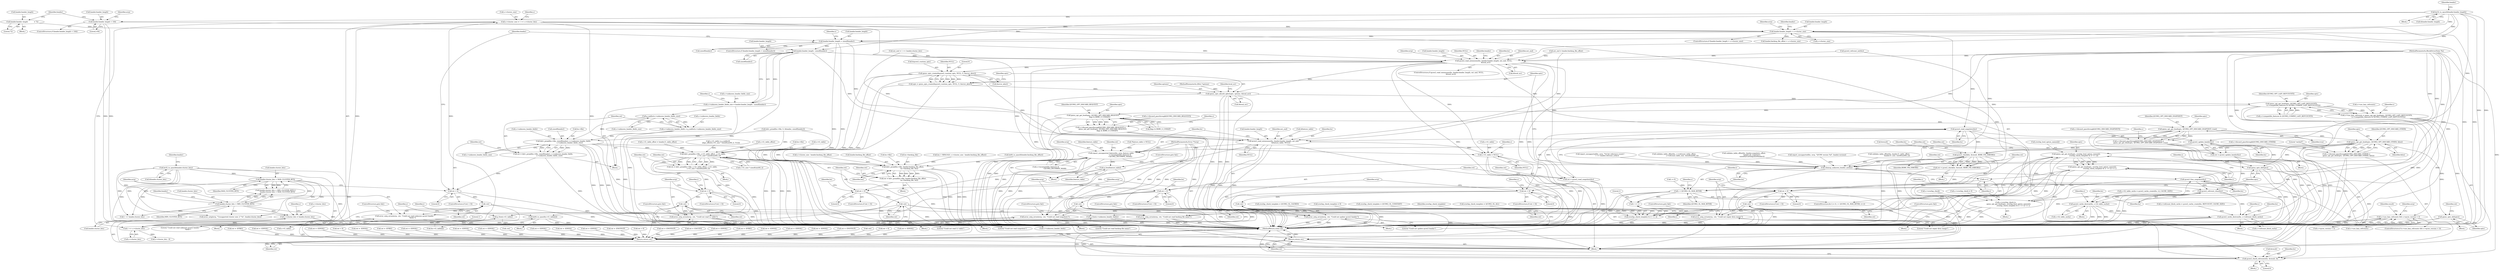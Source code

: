 digraph "0_qemu_6a83f8b5bec6f59e56cc49bd49e4c3f8f805d56f_0@API" {
"1000429" [label="(Call,header.header_length > sizeof(header))"];
"1000391" [label="(Call,be32_to_cpus(&header.header_length))"];
"1000412" [label="(Call,header.header_length > s->cluster_size)"];
"1000364" [label="(Call,header.header_length            = 72)"];
"1000397" [label="(Call,header.header_length < 104)"];
"1000317" [label="(Call,s->cluster_size = 1 << s->cluster_bits)"];
"1000321" [label="(Call,1 << s->cluster_bits)"];
"1000310" [label="(Call,s->cluster_bits = header.cluster_bits)"];
"1000293" [label="(Call,header.cluster_bits > MAX_CLUSTER_BITS)"];
"1000199" [label="(Call,be32_to_cpus(&header.cluster_bits))"];
"1000288" [label="(Call,header.cluster_bits < MIN_CLUSTER_BITS)"];
"1000440" [label="(Call,header.header_length - sizeof(header))"];
"1000436" [label="(Call,s->unknown_header_fields_size = header.header_length - sizeof(header))"];
"1000450" [label="(Call,g_malloc(s->unknown_header_fields_size))"];
"1000446" [label="(Call,s->unknown_header_fields = g_malloc(s->unknown_header_fields_size))"];
"1000456" [label="(Call,bdrv_pread(bs->file, sizeof(header), s->unknown_header_fields,\n                         s->unknown_header_fields_size))"];
"1000454" [label="(Call,ret = bdrv_pread(bs->file, sizeof(header), s->unknown_header_fields,\n                         s->unknown_header_fields_size))"];
"1000469" [label="(Call,ret < 0)"];
"1000475" [label="(Call,-ret)"];
"1000473" [label="(Call,error_setg_errno(errp, -ret, \"Could not read unknown qcow2 header \"\n                             \"fields\"))"];
"1001481" [label="(Return,return ret;)"];
"1000925" [label="(Call,bdrv_pread(bs->file, s->l1_table_offset, s->l1_table,\n                         s->l1_size * sizeof(uint64_t)))"];
"1000923" [label="(Call,ret = bdrv_pread(bs->file, s->l1_table_offset, s->l1_table,\n                         s->l1_size * sizeof(uint64_t)))"];
"1000942" [label="(Call,ret < 0)"];
"1000948" [label="(Call,-ret)"];
"1000946" [label="(Call,error_setg_errno(errp, -ret, \"Could not read L1 table\"))"];
"1000964" [label="(Call,be64_to_cpus(&s->l1_table[i]))"];
"1001096" [label="(Call,bdrv_pread(bs->file, header.backing_file_offset,\n                         bs->backing_file, len))"];
"1001094" [label="(Call,ret = bdrv_pread(bs->file, header.backing_file_offset,\n                         bs->backing_file, len))"];
"1001108" [label="(Call,ret < 0)"];
"1001114" [label="(Call,-ret)"];
"1001112" [label="(Call,error_setg_errno(errp, -ret, \"Could not read backing file name\"))"];
"1001444" [label="(Call,g_free(s->l1_table))"];
"1001434" [label="(Call,g_free(s->unknown_header_fields))"];
"1000547" [label="(Call,qcow2_read_extensions(bs, header.header_length, ext_end,\n                              &feature_table, NULL))"];
"1000556" [label="(Call,report_unsupported_feature(bs, errp, feature_table,\n                                   s->incompatible_features &\n                                   ~QCOW2_INCOMPAT_MASK))"];
"1000569" [label="(Call,g_free(feature_table))"];
"1001438" [label="(Call,cleanup_unknown_header_ext(bs))"];
"1001440" [label="(Call,qcow2_free_snapshots(bs))"];
"1001442" [label="(Call,qcow2_refcount_close(bs))"];
"1001458" [label="(Call,qcow2_cache_destroy(bs, s->l2_table_cache))"];
"1001468" [label="(Call,qcow2_cache_destroy(bs, s->refcount_block_cache))"];
"1001448" [label="(Call,s->l1_table = NULL)"];
"1001043" [label="(Call,qcow2_read_extensions(bs, header.header_length, ext_end, NULL,\n        &local_err))"];
"1001141" [label="(Call,qcow2_read_snapshots(bs))"];
"1001139" [label="(Call,ret = qcow2_read_snapshots(bs))"];
"1001144" [label="(Call,ret < 0)"];
"1001150" [label="(Call,-ret)"];
"1001148" [label="(Call,error_setg_errno(errp, -ret, \"Could not read snapshots\"))"];
"1001431" [label="(Return,return ret;)"];
"1001176" [label="(Call,qcow2_update_header(bs))"];
"1001174" [label="(Call,ret = qcow2_update_header(bs))"];
"1001179" [label="(Call,ret < 0)"];
"1001185" [label="(Call,-ret)"];
"1001183" [label="(Call,error_setg_errno(errp, -ret, \"Could not update qcow2 header\"))"];
"1001218" [label="(Call,qcow2_check(bs, &result, BDRV_FIX_ERRORS))"];
"1001216" [label="(Call,ret = qcow2_check(bs, &result, BDRV_FIX_ERRORS))"];
"1001224" [label="(Call,ret < 0)"];
"1001230" [label="(Call,-ret)"];
"1001228" [label="(Call,error_setg_errno(errp, -ret, \"Could not repair dirty image\"))"];
"1001426" [label="(Call,qcow2_check_refcounts(bs, &result, 0))"];
"1001236" [label="(Call,qemu_opts_create(&qcow2_runtime_opts, NULL, 0, &error_abort))"];
"1001234" [label="(Call,opts = qemu_opts_create(&qcow2_runtime_opts, NULL, 0, &error_abort))"];
"1001243" [label="(Call,qemu_opts_absorb_qdict(opts, options, &local_err))"];
"1001263" [label="(Call,qemu_opt_get_bool(opts, QCOW2_OPT_LAZY_REFCOUNTS,\n        (s->compatible_features & QCOW2_COMPAT_LAZY_REFCOUNTS)))"];
"1001259" [label="(Call,s->use_lazy_refcounts = qemu_opt_get_bool(opts, QCOW2_OPT_LAZY_REFCOUNTS,\n        (s->compatible_features & QCOW2_COMPAT_LAZY_REFCOUNTS)))"];
"1001404" [label="(Call,s->use_lazy_refcounts && s->qcow_version < 3)"];
"1001291" [label="(Call,qemu_opt_get_bool(opts, QCOW2_OPT_DISCARD_REQUEST,\n                          flags & BDRV_O_UNMAP))"];
"1001285" [label="(Call,s->discard_passthrough[QCOW2_DISCARD_REQUEST] =\n        qemu_opt_get_bool(opts, QCOW2_OPT_DISCARD_REQUEST,\n                          flags & BDRV_O_UNMAP))"];
"1001303" [label="(Call,qemu_opt_get_bool(opts, QCOW2_OPT_DISCARD_SNAPSHOT, true))"];
"1001297" [label="(Call,s->discard_passthrough[QCOW2_DISCARD_SNAPSHOT] =\n        qemu_opt_get_bool(opts, QCOW2_OPT_DISCARD_SNAPSHOT, true))"];
"1001313" [label="(Call,qemu_opt_get_bool(opts, QCOW2_OPT_DISCARD_OTHER, false))"];
"1001307" [label="(Call,s->discard_passthrough[QCOW2_DISCARD_OTHER] =\n        qemu_opt_get_bool(opts, QCOW2_OPT_DISCARD_OTHER, false))"];
"1001363" [label="(Call,qemu_opts_del(opts))"];
"1001390" [label="(Call,qemu_opt_get_bool(opts, overlap_bool_option_names[i],\n                              overlap_check_template & (1 << i)))"];
"1001389" [label="(Call,qemu_opt_get_bool(opts, overlap_bool_option_names[i],\n                              overlap_check_template & (1 << i)) << i)"];
"1001382" [label="(Call,i++)"];
"1001379" [label="(Call,i < QCOW2_OL_MAX_BITNR)"];
"1001397" [label="(Call,1 << i)"];
"1001395" [label="(Call,overlap_check_template & (1 << i))"];
"1001385" [label="(Call,s->overlap_check |=\n            qemu_opt_get_bool(opts, overlap_bool_option_names[i],\n                              overlap_check_template & (1 << i)) << i)"];
"1001401" [label="(Call,qemu_opts_del(opts))"];
"1001452" [label="(Identifier,NULL)"];
"1001112" [label="(Call,error_setg_errno(errp, -ret, \"Could not read backing file name\"))"];
"1000816" [label="(Call,ret = -EFBIG)"];
"1000946" [label="(Call,error_setg_errno(errp, -ret, \"Could not read L1 table\"))"];
"1001147" [label="(Block,)"];
"1000448" [label="(Identifier,s)"];
"1000406" [label="(Call,ret = -EINVAL)"];
"1001056" [label="(Call,ret = -EINVAL)"];
"1000542" [label="(Block,)"];
"1001140" [label="(Identifier,ret)"];
"1001358" [label="(Block,)"];
"1000473" [label="(Call,error_setg_errno(errp, -ret, \"Could not read unknown qcow2 header \"\n                             \"fields\"))"];
"1001217" [label="(Identifier,ret)"];
"1001381" [label="(Identifier,QCOW2_OL_MAX_BITNR)"];
"1001149" [label="(Identifier,errp)"];
"1001481" [label="(Return,return ret;)"];
"1001344" [label="(Call,overlap_check_template = QCOW2_OL_CACHED)"];
"1000963" [label="(Block,)"];
"1001459" [label="(Identifier,bs)"];
"1000391" [label="(Call,be32_to_cpus(&header.header_length))"];
"1001226" [label="(Literal,0)"];
"1001404" [label="(Call,s->use_lazy_refcounts && s->qcow_version < 3)"];
"1000469" [label="(Call,ret < 0)"];
"1001422" [label="(Block,)"];
"1001224" [label="(Call,ret < 0)"];
"1000508" [label="(Call,ext_end = 1 << header.cluster_bits)"];
"1000436" [label="(Call,s->unknown_header_fields_size = header.header_length - sizeof(header))"];
"1001405" [label="(Call,s->use_lazy_refcounts)"];
"1001415" [label="(Identifier,errp)"];
"1001180" [label="(Identifier,ret)"];
"1001308" [label="(Call,s->discard_passthrough[QCOW2_DISCARD_OTHER])"];
"1001389" [label="(Call,qemu_opt_get_bool(opts, overlap_bool_option_names[i],\n                              overlap_check_template & (1 << i)) << i)"];
"1001175" [label="(Identifier,ret)"];
"1001387" [label="(Identifier,s)"];
"1000456" [label="(Call,bdrv_pread(bs->file, sizeof(header), s->unknown_header_fields,\n                         s->unknown_header_fields_size))"];
"1001441" [label="(Identifier,bs)"];
"1001187" [label="(Literal,\"Could not update qcow2 header\")"];
"1000364" [label="(Call,header.header_length            = 72)"];
"1000318" [label="(Call,s->cluster_size)"];
"1000971" [label="(Call,s->l2_table_cache = qcow2_cache_create(bs, L2_CACHE_SIZE))"];
"1001243" [label="(Call,qemu_opts_absorb_qdict(opts, options, &local_err))"];
"1000411" [label="(ControlStructure,if (header.header_length > s->cluster_size))"];
"1001397" [label="(Call,1 << i)"];
"1001384" [label="(Block,)"];
"1000421" [label="(Identifier,errp)"];
"1001265" [label="(Identifier,QCOW2_OPT_LAZY_REFCOUNTS)"];
"1001442" [label="(Call,qcow2_refcount_close(bs))"];
"1001239" [label="(Identifier,NULL)"];
"1000762" [label="(Call,ret < 0)"];
"1001089" [label="(Call,ret = -EINVAL)"];
"1000370" [label="(Block,)"];
"1001379" [label="(Call,i < QCOW2_OL_MAX_BITNR)"];
"1000947" [label="(Identifier,errp)"];
"1001266" [label="(Call,s->compatible_features & QCOW2_COMPAT_LAZY_REFCOUNTS)"];
"1001230" [label="(Call,-ret)"];
"1001445" [label="(Call,s->l1_table)"];
"1000450" [label="(Call,g_malloc(s->unknown_header_fields_size))"];
"1000942" [label="(Call,ret < 0)"];
"1000926" [label="(Call,bs->file)"];
"1000472" [label="(Block,)"];
"1001259" [label="(Call,s->use_lazy_refcounts = qemu_opt_get_bool(opts, QCOW2_OPT_LAZY_REFCOUNTS,\n        (s->compatible_features & QCOW2_COMPAT_LAZY_REFCOUNTS)))"];
"1001383" [label="(Identifier,i)"];
"1000945" [label="(Block,)"];
"1001186" [label="(Identifier,ret)"];
"1000429" [label="(Call,header.header_length > sizeof(header))"];
"1001121" [label="(Identifier,bs)"];
"1001324" [label="(Call,overlap_check_template = 0)"];
"1001218" [label="(Call,qcow2_check(bs, &result, BDRV_FIX_ERRORS))"];
"1001390" [label="(Call,qemu_opt_get_bool(opts, overlap_bool_option_names[i],\n                              overlap_check_template & (1 << i)))"];
"1000431" [label="(Identifier,header)"];
"1001245" [label="(Identifier,options)"];
"1000446" [label="(Call,s->unknown_header_fields = g_malloc(s->unknown_header_fields_size))"];
"1001392" [label="(Call,overlap_bool_option_names[i])"];
"1000460" [label="(Call,sizeof(header))"];
"1001100" [label="(Call,header.backing_file_offset)"];
"1001139" [label="(Call,ret = qcow2_read_snapshots(bs))"];
"1001334" [label="(Call,overlap_check_template = QCOW2_OL_CONSTANT)"];
"1001109" [label="(Identifier,ret)"];
"1000433" [label="(Call,sizeof(header))"];
"1001304" [label="(Identifier,opts)"];
"1000848" [label="(Call,ret = -EFBIG)"];
"1001228" [label="(Call,error_setg_errno(errp, -ret, \"Could not repair dirty image\"))"];
"1001430" [label="(Literal,0)"];
"1000571" [label="(ControlStructure,goto fail;)"];
"1000943" [label="(Identifier,ret)"];
"1000305" [label="(Call,ret = -EINVAL)"];
"1000404" [label="(Identifier,errp)"];
"1001143" [label="(ControlStructure,if (ret < 0))"];
"1001285" [label="(Call,s->discard_passthrough[QCOW2_DISCARD_REQUEST] =\n        qemu_opt_get_bool(opts, QCOW2_OPT_DISCARD_REQUEST,\n                          flags & BDRV_O_UNMAP))"];
"1000321" [label="(Call,1 << s->cluster_bits)"];
"1000319" [label="(Identifier,s)"];
"1001292" [label="(Identifier,opts)"];
"1000923" [label="(Call,ret = bdrv_pread(bs->file, s->l1_table_offset, s->l1_table,\n                         s->l1_size * sizeof(uint64_t)))"];
"1001152" [label="(Literal,\"Could not read snapshots\")"];
"1001108" [label="(Call,ret < 0)"];
"1000125" [label="(MethodParameterIn,Error **errp)"];
"1001291" [label="(Call,qemu_opt_get_bool(opts, QCOW2_OPT_DISCARD_REQUEST,\n                          flags & BDRV_O_UNMAP))"];
"1001458" [label="(Call,qcow2_cache_destroy(bs, s->l2_table_cache))"];
"1001449" [label="(Call,s->l1_table)"];
"1000154" [label="(Call,bdrv_pread(bs->file, 0, &header, sizeof(header)))"];
"1001050" [label="(Call,&local_err)"];
"1001240" [label="(Literal,0)"];
"1000440" [label="(Call,header.header_length - sizeof(header))"];
"1001385" [label="(Call,s->overlap_check |=\n            qemu_opt_get_bool(opts, overlap_bool_option_names[i],\n                              overlap_check_template & (1 << i)) << i)"];
"1001440" [label="(Call,qcow2_free_snapshots(bs))"];
"1001049" [label="(Identifier,NULL)"];
"1001115" [label="(Identifier,ret)"];
"1001483" [label="(MethodReturn,static int)"];
"1000549" [label="(Call,header.header_length)"];
"1001398" [label="(Literal,1)"];
"1001095" [label="(Identifier,ret)"];
"1001116" [label="(Literal,\"Could not read backing file name\")"];
"1000293" [label="(Call,header.cluster_bits > MAX_CLUSTER_BITS)"];
"1000570" [label="(Identifier,feature_table)"];
"1001110" [label="(Literal,0)"];
"1001425" [label="(Identifier,result)"];
"1000430" [label="(Call,header.header_length)"];
"1001310" [label="(Identifier,s)"];
"1001220" [label="(Call,&result)"];
"1000288" [label="(Call,header.cluster_bits < MIN_CLUSTER_BITS)"];
"1000328" [label="(Identifier,s)"];
"1000925" [label="(Call,bdrv_pread(bs->file, s->l1_table_offset, s->l1_table,\n                         s->l1_size * sizeof(uint64_t)))"];
"1000555" [label="(Identifier,NULL)"];
"1001229" [label="(Identifier,errp)"];
"1001107" [label="(ControlStructure,if (ret < 0))"];
"1001097" [label="(Call,bs->file)"];
"1001019" [label="(Call,qcow2_refcount_init(bs))"];
"1001179" [label="(Call,ret < 0)"];
"1001475" [label="(Identifier,s)"];
"1000510" [label="(Call,1 << header.cluster_bits)"];
"1000323" [label="(Call,s->cluster_bits)"];
"1001064" [label="(Identifier,header)"];
"1000399" [label="(Identifier,header)"];
"1000126" [label="(Block,)"];
"1000332" [label="(Call,s->cluster_bits - 9)"];
"1001306" [label="(Identifier,true)"];
"1000451" [label="(Call,s->unknown_header_fields_size)"];
"1001117" [label="(ControlStructure,goto fail;)"];
"1001366" [label="(Identifier,ret)"];
"1001426" [label="(Call,qcow2_check_refcounts(bs, &result, 0))"];
"1001142" [label="(Identifier,bs)"];
"1000457" [label="(Call,bs->file)"];
"1001428" [label="(Call,&result)"];
"1000295" [label="(Identifier,header)"];
"1001364" [label="(Identifier,opts)"];
"1001044" [label="(Identifier,bs)"];
"1000558" [label="(Identifier,errp)"];
"1000480" [label="(Call,header.backing_file_offset > s->cluster_size)"];
"1001223" [label="(ControlStructure,if (ret < 0))"];
"1001042" [label="(ControlStructure,if (qcow2_read_extensions(bs, header.header_length, ext_end, NULL,\n        &local_err)))"];
"1001439" [label="(Identifier,bs)"];
"1001313" [label="(Call,qemu_opt_get_bool(opts, QCOW2_OPT_DISCARD_OTHER, false))"];
"1000310" [label="(Call,s->cluster_bits = header.cluster_bits)"];
"1001431" [label="(Return,return ret;)"];
"1001399" [label="(Identifier,i)"];
"1000932" [label="(Call,s->l1_table)"];
"1000896" [label="(Call,s->l1_table_offset = header.l1_table_offset)"];
"1001111" [label="(Block,)"];
"1000638" [label="(Call,ret = -EINVAL)"];
"1001403" [label="(ControlStructure,if (s->use_lazy_refcounts && s->qcow_version < 3))"];
"1001103" [label="(Call,bs->backing_file)"];
"1000552" [label="(Identifier,ext_end)"];
"1000465" [label="(Call,s->unknown_header_fields_size)"];
"1000447" [label="(Call,s->unknown_header_fields)"];
"1001448" [label="(Call,s->l1_table = NULL)"];
"1000751" [label="(Call,validate_table_offset(bs, s->refcount_table_offset,\n                                s->refcount_table_size, sizeof(uint64_t)))"];
"1001254" [label="(Call,ret = -EINVAL)"];
"1001391" [label="(Identifier,opts)"];
"1000910" [label="(Call,s->l1_table = g_malloc0(\n            align_offset(s->l1_size * sizeof(uint64_t), 512)))"];
"1000962" [label="(Identifier,i)"];
"1001446" [label="(Identifier,s)"];
"1000787" [label="(Call,validate_table_offset(bs, header.snapshots_offset,\n                                header.nb_snapshots,\n                                sizeof(QCowSnapshotHeader)))"];
"1001465" [label="(Identifier,s)"];
"1000951" [label="(ControlStructure,goto fail;)"];
"1000289" [label="(Call,header.cluster_bits)"];
"1001028" [label="(Call,-ret)"];
"1001469" [label="(Identifier,bs)"];
"1000462" [label="(Call,s->unknown_header_fields)"];
"1000428" [label="(ControlStructure,if (header.header_length > sizeof(header)))"];
"1001113" [label="(Identifier,errp)"];
"1001305" [label="(Identifier,QCOW2_OPT_DISCARD_SNAPSHOT)"];
"1001212" [label="(Block,)"];
"1001048" [label="(Identifier,ext_end)"];
"1001074" [label="(Call,len > MIN(1023, s->cluster_size - header.backing_file_offset))"];
"1000744" [label="(Call,ret = -EINVAL)"];
"1000441" [label="(Call,header.header_length)"];
"1000368" [label="(Literal,72)"];
"1001427" [label="(Identifier,bs)"];
"1001237" [label="(Call,&qcow2_runtime_opts)"];
"1000780" [label="(Call,ret = -EINVAL)"];
"1000249" [label="(Call,ret = -EINVAL)"];
"1000478" [label="(ControlStructure,goto fail;)"];
"1001263" [label="(Call,qemu_opt_get_bool(opts, QCOW2_OPT_LAZY_REFCOUNTS,\n        (s->compatible_features & QCOW2_COMPAT_LAZY_REFCOUNTS)))"];
"1000392" [label="(Call,&header.header_length)"];
"1000954" [label="(Identifier,i)"];
"1001148" [label="(Call,error_setg_errno(errp, -ret, \"Could not read snapshots\"))"];
"1001286" [label="(Call,s->discard_passthrough[QCOW2_DISCARD_REQUEST])"];
"1000297" [label="(Identifier,MAX_CLUSTER_BITS)"];
"1001438" [label="(Call,cleanup_unknown_header_ext(bs))"];
"1001298" [label="(Call,s->discard_passthrough[QCOW2_DISCARD_SNAPSHOT])"];
"1001185" [label="(Call,-ret)"];
"1000941" [label="(ControlStructure,if (ret < 0))"];
"1001443" [label="(Identifier,bs)"];
"1000471" [label="(Literal,0)"];
"1000398" [label="(Call,header.header_length)"];
"1001106" [label="(Identifier,len)"];
"1001235" [label="(Identifier,opts)"];
"1000964" [label="(Call,be64_to_cpus(&s->l1_table[i]))"];
"1001395" [label="(Call,overlap_check_template & (1 << i))"];
"1000909" [label="(Block,)"];
"1000438" [label="(Identifier,s)"];
"1001400" [label="(Identifier,i)"];
"1000123" [label="(MethodParameterIn,QDict *options)"];
"1000613" [label="(Call,ret = -ENOTSUP)"];
"1000559" [label="(Identifier,feature_table)"];
"1001219" [label="(Identifier,bs)"];
"1001264" [label="(Identifier,opts)"];
"1000978" [label="(Call,s->refcount_block_cache = qcow2_cache_create(bs, REFCOUNT_CACHE_SIZE))"];
"1001376" [label="(Call,i = 0)"];
"1001184" [label="(Identifier,errp)"];
"1000468" [label="(ControlStructure,if (ret < 0))"];
"1000412" [label="(Call,header.header_length > s->cluster_size)"];
"1000184" [label="(Call,be64_to_cpus(&header.backing_file_offset))"];
"1001435" [label="(Call,s->unknown_header_fields)"];
"1001307" [label="(Call,s->discard_passthrough[QCOW2_DISCARD_OTHER] =\n        qemu_opt_get_bool(opts, QCOW2_OPT_DISCARD_OTHER, false))"];
"1001450" [label="(Identifier,s)"];
"1000287" [label="(Call,header.cluster_bits < MIN_CLUSTER_BITS ||\n        header.cluster_bits > MAX_CLUSTER_BITS)"];
"1000965" [label="(Call,&s->l1_table[i])"];
"1001401" [label="(Call,qemu_opts_del(opts))"];
"1001174" [label="(Call,ret = qcow2_update_header(bs))"];
"1001231" [label="(Identifier,ret)"];
"1001460" [label="(Call,s->l2_table_cache)"];
"1001300" [label="(Identifier,s)"];
"1000267" [label="(Call,report_unsupported(bs, errp, \"QCOW version %d\", header.version))"];
"1001153" [label="(ControlStructure,goto fail;)"];
"1000474" [label="(Identifier,errp)"];
"1000948" [label="(Call,-ret)"];
"1001380" [label="(Identifier,i)"];
"1000470" [label="(Identifier,ret)"];
"1000311" [label="(Call,s->cluster_bits)"];
"1001043" [label="(Call,qcow2_read_extensions(bs, header.header_length, ext_end, NULL,\n        &local_err))"];
"1000798" [label="(Call,ret < 0)"];
"1000565" [label="(Call,ret = -ENOTSUP)"];
"1000553" [label="(Call,&feature_table)"];
"1000314" [label="(Call,header.cluster_bits)"];
"1000322" [label="(Literal,1)"];
"1001141" [label="(Call,qcow2_read_snapshots(bs))"];
"1000477" [label="(Literal,\"Could not read unknown qcow2 header \"\n                             \"fields\")"];
"1001402" [label="(Identifier,opts)"];
"1001444" [label="(Call,g_free(s->l1_table))"];
"1000560" [label="(Call,s->incompatible_features &\n                                   ~QCOW2_INCOMPAT_MASK)"];
"1001225" [label="(Identifier,ret)"];
"1001293" [label="(Identifier,QCOW2_OPT_DISCARD_REQUEST)"];
"1001294" [label="(Call,flags & BDRV_O_UNMAP)"];
"1001236" [label="(Call,qemu_opts_create(&qcow2_runtime_opts, NULL, 0, &error_abort))"];
"1000476" [label="(Identifier,ret)"];
"1000592" [label="(Call,ret = -EACCES)"];
"1000877" [label="(Call,validate_table_offset(bs, header.l1_table_offset,\n                                header.l1_size, sizeof(uint64_t)))"];
"1001183" [label="(Call,error_setg_errno(errp, -ret, \"Could not update qcow2 header\"))"];
"1001096" [label="(Call,bdrv_pread(bs->file, header.backing_file_offset,\n                         bs->backing_file, len))"];
"1000491" [label="(Call,ret = -EINVAL)"];
"1000397" [label="(Call,header.header_length < 104)"];
"1000821" [label="(Call,ret = -EFBIG)"];
"1001417" [label="(Call,ret = -EINVAL)"];
"1000870" [label="(Call,ret = -EINVAL)"];
"1000924" [label="(Identifier,ret)"];
"1001114" [label="(Call,-ret)"];
"1001432" [label="(Identifier,ret)"];
"1000935" [label="(Call,s->l1_size * sizeof(uint64_t))"];
"1001067" [label="(Block,)"];
"1001150" [label="(Call,-ret)"];
"1001178" [label="(ControlStructure,if (ret < 0))"];
"1000929" [label="(Call,s->l1_table_offset)"];
"1000548" [label="(Identifier,bs)"];
"1001316" [label="(Identifier,false)"];
"1000414" [label="(Identifier,header)"];
"1001455" [label="(Identifier,s)"];
"1001181" [label="(Literal,0)"];
"1001386" [label="(Call,s->overlap_check)"];
"1001241" [label="(Call,&error_abort)"];
"1000455" [label="(Identifier,ret)"];
"1000423" [label="(Call,ret = -EINVAL)"];
"1000274" [label="(Call,ret = -ENOTSUP)"];
"1000501" [label="(Call,ext_end = header.backing_file_offset)"];
"1001054" [label="(Identifier,errp)"];
"1001363" [label="(Call,qemu_opts_del(opts))"];
"1000604" [label="(Call,report_unsupported(bs, errp, \"%d bit reference counts\",\n                           1 << header.refcount_order))"];
"1000482" [label="(Identifier,header)"];
"1000950" [label="(Literal,\"Could not read L1 table\")"];
"1000199" [label="(Call,be32_to_cpus(&header.cluster_bits))"];
"1001151" [label="(Identifier,ret)"];
"1000435" [label="(Block,)"];
"1000437" [label="(Call,s->unknown_header_fields_size)"];
"1000292" [label="(Identifier,MIN_CLUSTER_BITS)"];
"1000396" [label="(ControlStructure,if (header.header_length < 104))"];
"1001274" [label="(Identifier,s)"];
"1001188" [label="(ControlStructure,goto fail;)"];
"1001467" [label="(Block,)"];
"1001370" [label="(Call,s->overlap_check = 0)"];
"1001144" [label="(Call,ret < 0)"];
"1000454" [label="(Call,ret = bdrv_pread(bs->file, sizeof(header), s->unknown_header_fields,\n                         s->unknown_header_fields_size))"];
"1000475" [label="(Call,-ret)"];
"1001396" [label="(Identifier,overlap_check_template)"];
"1000294" [label="(Call,header.cluster_bits)"];
"1001354" [label="(Call,overlap_check_template = QCOW2_OL_ALL)"];
"1001457" [label="(Block,)"];
"1000170" [label="(Call,-ret)"];
"1000944" [label="(Literal,0)"];
"1000299" [label="(Call,error_setg(errp, \"Unsupported cluster size: 2^%i\", header.cluster_bits))"];
"1001408" [label="(Call,s->qcow_version < 3)"];
"1000569" [label="(Call,g_free(feature_table))"];
"1001482" [label="(Identifier,ret)"];
"1001434" [label="(Call,g_free(s->unknown_header_fields))"];
"1000343" [label="(Block,)"];
"1000557" [label="(Identifier,bs)"];
"1001216" [label="(Call,ret = qcow2_check(bs, &result, BDRV_FIX_ERRORS))"];
"1000566" [label="(Identifier,ret)"];
"1000207" [label="(Identifier,header)"];
"1001078" [label="(Call,s->cluster_size - header.backing_file_offset)"];
"1001246" [label="(Call,&local_err)"];
"1001468" [label="(Call,qcow2_cache_destroy(bs, s->refcount_block_cache))"];
"1001045" [label="(Call,header.header_length)"];
"1001303" [label="(Call,qemu_opt_get_bool(opts, QCOW2_OPT_DISCARD_SNAPSHOT, true))"];
"1001249" [label="(Identifier,local_err)"];
"1000949" [label="(Identifier,ret)"];
"1001177" [label="(Identifier,bs)"];
"1001317" [label="(Literal,\"cached\")"];
"1000401" [label="(Literal,104)"];
"1001192" [label="(Identifier,s)"];
"1001297" [label="(Call,s->discard_passthrough[QCOW2_DISCARD_SNAPSHOT] =\n        qemu_opt_get_bool(opts, QCOW2_OPT_DISCARD_SNAPSHOT, true))"];
"1000413" [label="(Call,header.header_length)"];
"1000317" [label="(Call,s->cluster_size = 1 << s->cluster_bits)"];
"1000122" [label="(MethodParameterIn,BlockDriverState *bs)"];
"1000200" [label="(Call,&header.cluster_bits)"];
"1000888" [label="(Call,ret < 0)"];
"1000547" [label="(Call,qcow2_read_extensions(bs, header.header_length, ext_end,\n                              &feature_table, NULL))"];
"1001382" [label="(Call,i++)"];
"1001233" [label="(ControlStructure,goto fail;)"];
"1001146" [label="(Literal,0)"];
"1001314" [label="(Identifier,opts)"];
"1001470" [label="(Call,s->refcount_block_cache)"];
"1001315" [label="(Identifier,QCOW2_OPT_DISCARD_OTHER)"];
"1001227" [label="(Block,)"];
"1001234" [label="(Call,opts = qemu_opts_create(&qcow2_runtime_opts, NULL, 0, &error_abort))"];
"1001375" [label="(ControlStructure,for (i = 0; i < QCOW2_OL_MAX_BITNR; i++))"];
"1001168" [label="(Block,)"];
"1001222" [label="(Identifier,BDRV_FIX_ERRORS)"];
"1001232" [label="(Literal,\"Could not repair dirty image\")"];
"1000365" [label="(Call,header.header_length)"];
"1001158" [label="(Identifier,bs)"];
"1000416" [label="(Call,s->cluster_size)"];
"1001260" [label="(Call,s->use_lazy_refcounts)"];
"1001406" [label="(Identifier,s)"];
"1000444" [label="(Call,sizeof(header))"];
"1001365" [label="(Call,ret = -EINVAL)"];
"1000556" [label="(Call,report_unsupported_feature(bs, errp, feature_table,\n                                   s->incompatible_features &\n                                   ~QCOW2_INCOMPAT_MASK))"];
"1001094" [label="(Call,ret = bdrv_pread(bs->file, header.backing_file_offset,\n                         bs->backing_file, len))"];
"1001176" [label="(Call,qcow2_update_header(bs))"];
"1001182" [label="(Block,)"];
"1000544" [label="(Call,*feature_table = NULL)"];
"1001145" [label="(Identifier,ret)"];
"1001244" [label="(Identifier,opts)"];
"1000429" -> "1000428"  [label="AST: "];
"1000429" -> "1000433"  [label="CFG: "];
"1000430" -> "1000429"  [label="AST: "];
"1000433" -> "1000429"  [label="AST: "];
"1000438" -> "1000429"  [label="CFG: "];
"1000482" -> "1000429"  [label="CFG: "];
"1000429" -> "1001483"  [label="DDG: "];
"1000429" -> "1001483"  [label="DDG: "];
"1000391" -> "1000429"  [label="DDG: "];
"1000412" -> "1000429"  [label="DDG: "];
"1000429" -> "1000440"  [label="DDG: "];
"1000429" -> "1000547"  [label="DDG: "];
"1000429" -> "1001043"  [label="DDG: "];
"1000391" -> "1000370"  [label="AST: "];
"1000391" -> "1000392"  [label="CFG: "];
"1000392" -> "1000391"  [label="AST: "];
"1000399" -> "1000391"  [label="CFG: "];
"1000391" -> "1001483"  [label="DDG: "];
"1000391" -> "1001483"  [label="DDG: "];
"1000391" -> "1000397"  [label="DDG: "];
"1000391" -> "1000412"  [label="DDG: "];
"1000391" -> "1000440"  [label="DDG: "];
"1000391" -> "1000547"  [label="DDG: "];
"1000391" -> "1001043"  [label="DDG: "];
"1000412" -> "1000411"  [label="AST: "];
"1000412" -> "1000416"  [label="CFG: "];
"1000413" -> "1000412"  [label="AST: "];
"1000416" -> "1000412"  [label="AST: "];
"1000421" -> "1000412"  [label="CFG: "];
"1000431" -> "1000412"  [label="CFG: "];
"1000412" -> "1001483"  [label="DDG: "];
"1000412" -> "1001483"  [label="DDG: "];
"1000412" -> "1001483"  [label="DDG: "];
"1000364" -> "1000412"  [label="DDG: "];
"1000397" -> "1000412"  [label="DDG: "];
"1000317" -> "1000412"  [label="DDG: "];
"1000412" -> "1000480"  [label="DDG: "];
"1000364" -> "1000343"  [label="AST: "];
"1000364" -> "1000368"  [label="CFG: "];
"1000365" -> "1000364"  [label="AST: "];
"1000368" -> "1000364"  [label="AST: "];
"1000414" -> "1000364"  [label="CFG: "];
"1000397" -> "1000396"  [label="AST: "];
"1000397" -> "1000401"  [label="CFG: "];
"1000398" -> "1000397"  [label="AST: "];
"1000401" -> "1000397"  [label="AST: "];
"1000404" -> "1000397"  [label="CFG: "];
"1000414" -> "1000397"  [label="CFG: "];
"1000397" -> "1001483"  [label="DDG: "];
"1000397" -> "1001483"  [label="DDG: "];
"1000317" -> "1000126"  [label="AST: "];
"1000317" -> "1000321"  [label="CFG: "];
"1000318" -> "1000317"  [label="AST: "];
"1000321" -> "1000317"  [label="AST: "];
"1000328" -> "1000317"  [label="CFG: "];
"1000317" -> "1001483"  [label="DDG: "];
"1000317" -> "1001483"  [label="DDG: "];
"1000321" -> "1000317"  [label="DDG: "];
"1000321" -> "1000317"  [label="DDG: "];
"1000321" -> "1000323"  [label="CFG: "];
"1000322" -> "1000321"  [label="AST: "];
"1000323" -> "1000321"  [label="AST: "];
"1000310" -> "1000321"  [label="DDG: "];
"1000321" -> "1000332"  [label="DDG: "];
"1000310" -> "1000126"  [label="AST: "];
"1000310" -> "1000314"  [label="CFG: "];
"1000311" -> "1000310"  [label="AST: "];
"1000314" -> "1000310"  [label="AST: "];
"1000319" -> "1000310"  [label="CFG: "];
"1000310" -> "1001483"  [label="DDG: "];
"1000293" -> "1000310"  [label="DDG: "];
"1000199" -> "1000310"  [label="DDG: "];
"1000288" -> "1000310"  [label="DDG: "];
"1000293" -> "1000287"  [label="AST: "];
"1000293" -> "1000297"  [label="CFG: "];
"1000294" -> "1000293"  [label="AST: "];
"1000297" -> "1000293"  [label="AST: "];
"1000287" -> "1000293"  [label="CFG: "];
"1000293" -> "1001483"  [label="DDG: "];
"1000293" -> "1000287"  [label="DDG: "];
"1000293" -> "1000287"  [label="DDG: "];
"1000199" -> "1000293"  [label="DDG: "];
"1000288" -> "1000293"  [label="DDG: "];
"1000293" -> "1000299"  [label="DDG: "];
"1000293" -> "1000510"  [label="DDG: "];
"1000199" -> "1000126"  [label="AST: "];
"1000199" -> "1000200"  [label="CFG: "];
"1000200" -> "1000199"  [label="AST: "];
"1000207" -> "1000199"  [label="CFG: "];
"1000199" -> "1001483"  [label="DDG: "];
"1000199" -> "1001483"  [label="DDG: "];
"1000199" -> "1000288"  [label="DDG: "];
"1000199" -> "1000299"  [label="DDG: "];
"1000199" -> "1000510"  [label="DDG: "];
"1000288" -> "1000287"  [label="AST: "];
"1000288" -> "1000292"  [label="CFG: "];
"1000289" -> "1000288"  [label="AST: "];
"1000292" -> "1000288"  [label="AST: "];
"1000295" -> "1000288"  [label="CFG: "];
"1000287" -> "1000288"  [label="CFG: "];
"1000288" -> "1001483"  [label="DDG: "];
"1000288" -> "1000287"  [label="DDG: "];
"1000288" -> "1000287"  [label="DDG: "];
"1000288" -> "1000299"  [label="DDG: "];
"1000288" -> "1000510"  [label="DDG: "];
"1000440" -> "1000436"  [label="AST: "];
"1000440" -> "1000444"  [label="CFG: "];
"1000441" -> "1000440"  [label="AST: "];
"1000444" -> "1000440"  [label="AST: "];
"1000436" -> "1000440"  [label="CFG: "];
"1000440" -> "1001483"  [label="DDG: "];
"1000440" -> "1000436"  [label="DDG: "];
"1000440" -> "1000547"  [label="DDG: "];
"1000440" -> "1001043"  [label="DDG: "];
"1000436" -> "1000435"  [label="AST: "];
"1000437" -> "1000436"  [label="AST: "];
"1000448" -> "1000436"  [label="CFG: "];
"1000436" -> "1001483"  [label="DDG: "];
"1000436" -> "1000450"  [label="DDG: "];
"1000450" -> "1000446"  [label="AST: "];
"1000450" -> "1000451"  [label="CFG: "];
"1000451" -> "1000450"  [label="AST: "];
"1000446" -> "1000450"  [label="CFG: "];
"1000450" -> "1000446"  [label="DDG: "];
"1000450" -> "1000456"  [label="DDG: "];
"1000446" -> "1000435"  [label="AST: "];
"1000447" -> "1000446"  [label="AST: "];
"1000455" -> "1000446"  [label="CFG: "];
"1000446" -> "1001483"  [label="DDG: "];
"1000446" -> "1000456"  [label="DDG: "];
"1000456" -> "1000454"  [label="AST: "];
"1000456" -> "1000465"  [label="CFG: "];
"1000457" -> "1000456"  [label="AST: "];
"1000460" -> "1000456"  [label="AST: "];
"1000462" -> "1000456"  [label="AST: "];
"1000465" -> "1000456"  [label="AST: "];
"1000454" -> "1000456"  [label="CFG: "];
"1000456" -> "1001483"  [label="DDG: "];
"1000456" -> "1001483"  [label="DDG: "];
"1000456" -> "1001483"  [label="DDG: "];
"1000456" -> "1000454"  [label="DDG: "];
"1000456" -> "1000454"  [label="DDG: "];
"1000456" -> "1000454"  [label="DDG: "];
"1000154" -> "1000456"  [label="DDG: "];
"1000456" -> "1000925"  [label="DDG: "];
"1000456" -> "1001096"  [label="DDG: "];
"1000456" -> "1001434"  [label="DDG: "];
"1000454" -> "1000435"  [label="AST: "];
"1000455" -> "1000454"  [label="AST: "];
"1000470" -> "1000454"  [label="CFG: "];
"1000454" -> "1001483"  [label="DDG: "];
"1000454" -> "1000469"  [label="DDG: "];
"1000469" -> "1000468"  [label="AST: "];
"1000469" -> "1000471"  [label="CFG: "];
"1000470" -> "1000469"  [label="AST: "];
"1000471" -> "1000469"  [label="AST: "];
"1000474" -> "1000469"  [label="CFG: "];
"1000482" -> "1000469"  [label="CFG: "];
"1000469" -> "1001483"  [label="DDG: "];
"1000469" -> "1000475"  [label="DDG: "];
"1000475" -> "1000473"  [label="AST: "];
"1000475" -> "1000476"  [label="CFG: "];
"1000476" -> "1000475"  [label="AST: "];
"1000477" -> "1000475"  [label="CFG: "];
"1000475" -> "1001483"  [label="DDG: "];
"1000475" -> "1000473"  [label="DDG: "];
"1000475" -> "1001481"  [label="DDG: "];
"1000473" -> "1000472"  [label="AST: "];
"1000473" -> "1000477"  [label="CFG: "];
"1000474" -> "1000473"  [label="AST: "];
"1000477" -> "1000473"  [label="AST: "];
"1000478" -> "1000473"  [label="CFG: "];
"1000473" -> "1001483"  [label="DDG: "];
"1000473" -> "1001483"  [label="DDG: "];
"1000473" -> "1001483"  [label="DDG: "];
"1000125" -> "1000473"  [label="DDG: "];
"1001481" -> "1000126"  [label="AST: "];
"1001481" -> "1001482"  [label="CFG: "];
"1001482" -> "1001481"  [label="AST: "];
"1001483" -> "1001481"  [label="CFG: "];
"1001481" -> "1001483"  [label="DDG: "];
"1001482" -> "1001481"  [label="DDG: "];
"1000613" -> "1001481"  [label="DDG: "];
"1001185" -> "1001481"  [label="DDG: "];
"1000638" -> "1001481"  [label="DDG: "];
"1001056" -> "1001481"  [label="DDG: "];
"1001150" -> "1001481"  [label="DDG: "];
"1000565" -> "1001481"  [label="DDG: "];
"1000406" -> "1001481"  [label="DDG: "];
"1000744" -> "1001481"  [label="DDG: "];
"1000423" -> "1001481"  [label="DDG: "];
"1000762" -> "1001481"  [label="DDG: "];
"1000948" -> "1001481"  [label="DDG: "];
"1001230" -> "1001481"  [label="DDG: "];
"1001365" -> "1001481"  [label="DDG: "];
"1000848" -> "1001481"  [label="DDG: "];
"1000780" -> "1001481"  [label="DDG: "];
"1000274" -> "1001481"  [label="DDG: "];
"1000870" -> "1001481"  [label="DDG: "];
"1001417" -> "1001481"  [label="DDG: "];
"1000816" -> "1001481"  [label="DDG: "];
"1000798" -> "1001481"  [label="DDG: "];
"1001254" -> "1001481"  [label="DDG: "];
"1000305" -> "1001481"  [label="DDG: "];
"1001114" -> "1001481"  [label="DDG: "];
"1001028" -> "1001481"  [label="DDG: "];
"1000170" -> "1001481"  [label="DDG: "];
"1000821" -> "1001481"  [label="DDG: "];
"1000491" -> "1001481"  [label="DDG: "];
"1001089" -> "1001481"  [label="DDG: "];
"1000249" -> "1001481"  [label="DDG: "];
"1000888" -> "1001481"  [label="DDG: "];
"1000592" -> "1001481"  [label="DDG: "];
"1000925" -> "1000923"  [label="AST: "];
"1000925" -> "1000935"  [label="CFG: "];
"1000926" -> "1000925"  [label="AST: "];
"1000929" -> "1000925"  [label="AST: "];
"1000932" -> "1000925"  [label="AST: "];
"1000935" -> "1000925"  [label="AST: "];
"1000923" -> "1000925"  [label="CFG: "];
"1000925" -> "1001483"  [label="DDG: "];
"1000925" -> "1001483"  [label="DDG: "];
"1000925" -> "1001483"  [label="DDG: "];
"1000925" -> "1001483"  [label="DDG: "];
"1000925" -> "1000923"  [label="DDG: "];
"1000925" -> "1000923"  [label="DDG: "];
"1000925" -> "1000923"  [label="DDG: "];
"1000925" -> "1000923"  [label="DDG: "];
"1000154" -> "1000925"  [label="DDG: "];
"1000896" -> "1000925"  [label="DDG: "];
"1000910" -> "1000925"  [label="DDG: "];
"1000935" -> "1000925"  [label="DDG: "];
"1000925" -> "1000964"  [label="DDG: "];
"1000925" -> "1001096"  [label="DDG: "];
"1000925" -> "1001444"  [label="DDG: "];
"1000923" -> "1000909"  [label="AST: "];
"1000924" -> "1000923"  [label="AST: "];
"1000943" -> "1000923"  [label="CFG: "];
"1000923" -> "1001483"  [label="DDG: "];
"1000923" -> "1000942"  [label="DDG: "];
"1000942" -> "1000941"  [label="AST: "];
"1000942" -> "1000944"  [label="CFG: "];
"1000943" -> "1000942"  [label="AST: "];
"1000944" -> "1000942"  [label="AST: "];
"1000947" -> "1000942"  [label="CFG: "];
"1000954" -> "1000942"  [label="CFG: "];
"1000942" -> "1001483"  [label="DDG: "];
"1000942" -> "1000948"  [label="DDG: "];
"1000948" -> "1000946"  [label="AST: "];
"1000948" -> "1000949"  [label="CFG: "];
"1000949" -> "1000948"  [label="AST: "];
"1000950" -> "1000948"  [label="CFG: "];
"1000948" -> "1001483"  [label="DDG: "];
"1000948" -> "1000946"  [label="DDG: "];
"1000946" -> "1000945"  [label="AST: "];
"1000946" -> "1000950"  [label="CFG: "];
"1000947" -> "1000946"  [label="AST: "];
"1000950" -> "1000946"  [label="AST: "];
"1000951" -> "1000946"  [label="CFG: "];
"1000946" -> "1001483"  [label="DDG: "];
"1000946" -> "1001483"  [label="DDG: "];
"1000946" -> "1001483"  [label="DDG: "];
"1000125" -> "1000946"  [label="DDG: "];
"1000964" -> "1000963"  [label="AST: "];
"1000964" -> "1000965"  [label="CFG: "];
"1000965" -> "1000964"  [label="AST: "];
"1000962" -> "1000964"  [label="CFG: "];
"1000964" -> "1001483"  [label="DDG: "];
"1000964" -> "1001483"  [label="DDG: "];
"1001096" -> "1001094"  [label="AST: "];
"1001096" -> "1001106"  [label="CFG: "];
"1001097" -> "1001096"  [label="AST: "];
"1001100" -> "1001096"  [label="AST: "];
"1001103" -> "1001096"  [label="AST: "];
"1001106" -> "1001096"  [label="AST: "];
"1001094" -> "1001096"  [label="CFG: "];
"1001096" -> "1001483"  [label="DDG: "];
"1001096" -> "1001483"  [label="DDG: "];
"1001096" -> "1001483"  [label="DDG: "];
"1001096" -> "1001483"  [label="DDG: "];
"1001096" -> "1001094"  [label="DDG: "];
"1001096" -> "1001094"  [label="DDG: "];
"1001096" -> "1001094"  [label="DDG: "];
"1001096" -> "1001094"  [label="DDG: "];
"1000154" -> "1001096"  [label="DDG: "];
"1000184" -> "1001096"  [label="DDG: "];
"1001078" -> "1001096"  [label="DDG: "];
"1001074" -> "1001096"  [label="DDG: "];
"1001094" -> "1001067"  [label="AST: "];
"1001095" -> "1001094"  [label="AST: "];
"1001109" -> "1001094"  [label="CFG: "];
"1001094" -> "1001483"  [label="DDG: "];
"1001094" -> "1001108"  [label="DDG: "];
"1001108" -> "1001107"  [label="AST: "];
"1001108" -> "1001110"  [label="CFG: "];
"1001109" -> "1001108"  [label="AST: "];
"1001110" -> "1001108"  [label="AST: "];
"1001113" -> "1001108"  [label="CFG: "];
"1001121" -> "1001108"  [label="CFG: "];
"1001108" -> "1001483"  [label="DDG: "];
"1001108" -> "1001114"  [label="DDG: "];
"1001114" -> "1001112"  [label="AST: "];
"1001114" -> "1001115"  [label="CFG: "];
"1001115" -> "1001114"  [label="AST: "];
"1001116" -> "1001114"  [label="CFG: "];
"1001114" -> "1001483"  [label="DDG: "];
"1001114" -> "1001112"  [label="DDG: "];
"1001112" -> "1001111"  [label="AST: "];
"1001112" -> "1001116"  [label="CFG: "];
"1001113" -> "1001112"  [label="AST: "];
"1001116" -> "1001112"  [label="AST: "];
"1001117" -> "1001112"  [label="CFG: "];
"1001112" -> "1001483"  [label="DDG: "];
"1001112" -> "1001483"  [label="DDG: "];
"1001112" -> "1001483"  [label="DDG: "];
"1000125" -> "1001112"  [label="DDG: "];
"1001444" -> "1000126"  [label="AST: "];
"1001444" -> "1001445"  [label="CFG: "];
"1001445" -> "1001444"  [label="AST: "];
"1001450" -> "1001444"  [label="CFG: "];
"1001444" -> "1001483"  [label="DDG: "];
"1001434" -> "1000126"  [label="AST: "];
"1001434" -> "1001435"  [label="CFG: "];
"1001435" -> "1001434"  [label="AST: "];
"1001439" -> "1001434"  [label="CFG: "];
"1001434" -> "1001483"  [label="DDG: "];
"1001434" -> "1001483"  [label="DDG: "];
"1000547" -> "1000542"  [label="AST: "];
"1000547" -> "1000555"  [label="CFG: "];
"1000548" -> "1000547"  [label="AST: "];
"1000549" -> "1000547"  [label="AST: "];
"1000552" -> "1000547"  [label="AST: "];
"1000553" -> "1000547"  [label="AST: "];
"1000555" -> "1000547"  [label="AST: "];
"1000557" -> "1000547"  [label="CFG: "];
"1000547" -> "1001483"  [label="DDG: "];
"1000547" -> "1001483"  [label="DDG: "];
"1000547" -> "1001483"  [label="DDG: "];
"1000547" -> "1001483"  [label="DDG: "];
"1000122" -> "1000547"  [label="DDG: "];
"1000508" -> "1000547"  [label="DDG: "];
"1000501" -> "1000547"  [label="DDG: "];
"1000547" -> "1000556"  [label="DDG: "];
"1000547" -> "1001448"  [label="DDG: "];
"1000556" -> "1000542"  [label="AST: "];
"1000556" -> "1000560"  [label="CFG: "];
"1000557" -> "1000556"  [label="AST: "];
"1000558" -> "1000556"  [label="AST: "];
"1000559" -> "1000556"  [label="AST: "];
"1000560" -> "1000556"  [label="AST: "];
"1000566" -> "1000556"  [label="CFG: "];
"1000556" -> "1001483"  [label="DDG: "];
"1000556" -> "1001483"  [label="DDG: "];
"1000556" -> "1001483"  [label="DDG: "];
"1000122" -> "1000556"  [label="DDG: "];
"1000125" -> "1000556"  [label="DDG: "];
"1000544" -> "1000556"  [label="DDG: "];
"1000560" -> "1000556"  [label="DDG: "];
"1000560" -> "1000556"  [label="DDG: "];
"1000556" -> "1000569"  [label="DDG: "];
"1000556" -> "1001438"  [label="DDG: "];
"1000569" -> "1000542"  [label="AST: "];
"1000569" -> "1000570"  [label="CFG: "];
"1000570" -> "1000569"  [label="AST: "];
"1000571" -> "1000569"  [label="CFG: "];
"1000569" -> "1001483"  [label="DDG: "];
"1000569" -> "1001483"  [label="DDG: "];
"1001438" -> "1000126"  [label="AST: "];
"1001438" -> "1001439"  [label="CFG: "];
"1001439" -> "1001438"  [label="AST: "];
"1001441" -> "1001438"  [label="CFG: "];
"1001438" -> "1001483"  [label="DDG: "];
"1000877" -> "1001438"  [label="DDG: "];
"1001043" -> "1001438"  [label="DDG: "];
"1000267" -> "1001438"  [label="DDG: "];
"1001141" -> "1001438"  [label="DDG: "];
"1001019" -> "1001438"  [label="DDG: "];
"1001218" -> "1001438"  [label="DDG: "];
"1000604" -> "1001438"  [label="DDG: "];
"1000751" -> "1001438"  [label="DDG: "];
"1001176" -> "1001438"  [label="DDG: "];
"1000787" -> "1001438"  [label="DDG: "];
"1000122" -> "1001438"  [label="DDG: "];
"1001438" -> "1001440"  [label="DDG: "];
"1001440" -> "1000126"  [label="AST: "];
"1001440" -> "1001441"  [label="CFG: "];
"1001441" -> "1001440"  [label="AST: "];
"1001443" -> "1001440"  [label="CFG: "];
"1001440" -> "1001483"  [label="DDG: "];
"1000122" -> "1001440"  [label="DDG: "];
"1001440" -> "1001442"  [label="DDG: "];
"1001442" -> "1000126"  [label="AST: "];
"1001442" -> "1001443"  [label="CFG: "];
"1001443" -> "1001442"  [label="AST: "];
"1001446" -> "1001442"  [label="CFG: "];
"1001442" -> "1001483"  [label="DDG: "];
"1001442" -> "1001483"  [label="DDG: "];
"1000122" -> "1001442"  [label="DDG: "];
"1001442" -> "1001458"  [label="DDG: "];
"1001442" -> "1001468"  [label="DDG: "];
"1001458" -> "1001457"  [label="AST: "];
"1001458" -> "1001460"  [label="CFG: "];
"1001459" -> "1001458"  [label="AST: "];
"1001460" -> "1001458"  [label="AST: "];
"1001465" -> "1001458"  [label="CFG: "];
"1001458" -> "1001483"  [label="DDG: "];
"1001458" -> "1001483"  [label="DDG: "];
"1001458" -> "1001483"  [label="DDG: "];
"1000122" -> "1001458"  [label="DDG: "];
"1000971" -> "1001458"  [label="DDG: "];
"1001458" -> "1001468"  [label="DDG: "];
"1001468" -> "1001467"  [label="AST: "];
"1001468" -> "1001470"  [label="CFG: "];
"1001469" -> "1001468"  [label="AST: "];
"1001470" -> "1001468"  [label="AST: "];
"1001475" -> "1001468"  [label="CFG: "];
"1001468" -> "1001483"  [label="DDG: "];
"1001468" -> "1001483"  [label="DDG: "];
"1001468" -> "1001483"  [label="DDG: "];
"1000122" -> "1001468"  [label="DDG: "];
"1000978" -> "1001468"  [label="DDG: "];
"1001448" -> "1000126"  [label="AST: "];
"1001448" -> "1001452"  [label="CFG: "];
"1001449" -> "1001448"  [label="AST: "];
"1001452" -> "1001448"  [label="AST: "];
"1001455" -> "1001448"  [label="CFG: "];
"1001448" -> "1001483"  [label="DDG: "];
"1001448" -> "1001483"  [label="DDG: "];
"1001043" -> "1001448"  [label="DDG: "];
"1001236" -> "1001448"  [label="DDG: "];
"1001043" -> "1001042"  [label="AST: "];
"1001043" -> "1001050"  [label="CFG: "];
"1001044" -> "1001043"  [label="AST: "];
"1001045" -> "1001043"  [label="AST: "];
"1001048" -> "1001043"  [label="AST: "];
"1001049" -> "1001043"  [label="AST: "];
"1001050" -> "1001043"  [label="AST: "];
"1001054" -> "1001043"  [label="CFG: "];
"1001064" -> "1001043"  [label="CFG: "];
"1001043" -> "1001483"  [label="DDG: "];
"1001043" -> "1001483"  [label="DDG: "];
"1001043" -> "1001483"  [label="DDG: "];
"1001043" -> "1001483"  [label="DDG: "];
"1001019" -> "1001043"  [label="DDG: "];
"1000122" -> "1001043"  [label="DDG: "];
"1000508" -> "1001043"  [label="DDG: "];
"1000501" -> "1001043"  [label="DDG: "];
"1001043" -> "1001141"  [label="DDG: "];
"1001043" -> "1001236"  [label="DDG: "];
"1001043" -> "1001243"  [label="DDG: "];
"1001141" -> "1001139"  [label="AST: "];
"1001141" -> "1001142"  [label="CFG: "];
"1001142" -> "1001141"  [label="AST: "];
"1001139" -> "1001141"  [label="CFG: "];
"1001141" -> "1001139"  [label="DDG: "];
"1000122" -> "1001141"  [label="DDG: "];
"1001141" -> "1001176"  [label="DDG: "];
"1001141" -> "1001218"  [label="DDG: "];
"1001141" -> "1001426"  [label="DDG: "];
"1001139" -> "1000126"  [label="AST: "];
"1001140" -> "1001139"  [label="AST: "];
"1001145" -> "1001139"  [label="CFG: "];
"1001139" -> "1001483"  [label="DDG: "];
"1001139" -> "1001144"  [label="DDG: "];
"1001144" -> "1001143"  [label="AST: "];
"1001144" -> "1001146"  [label="CFG: "];
"1001145" -> "1001144"  [label="AST: "];
"1001146" -> "1001144"  [label="AST: "];
"1001149" -> "1001144"  [label="CFG: "];
"1001158" -> "1001144"  [label="CFG: "];
"1001144" -> "1001483"  [label="DDG: "];
"1001144" -> "1001483"  [label="DDG: "];
"1001144" -> "1001150"  [label="DDG: "];
"1001144" -> "1001431"  [label="DDG: "];
"1001150" -> "1001148"  [label="AST: "];
"1001150" -> "1001151"  [label="CFG: "];
"1001151" -> "1001150"  [label="AST: "];
"1001152" -> "1001150"  [label="CFG: "];
"1001150" -> "1001483"  [label="DDG: "];
"1001150" -> "1001148"  [label="DDG: "];
"1001148" -> "1001147"  [label="AST: "];
"1001148" -> "1001152"  [label="CFG: "];
"1001149" -> "1001148"  [label="AST: "];
"1001152" -> "1001148"  [label="AST: "];
"1001153" -> "1001148"  [label="CFG: "];
"1001148" -> "1001483"  [label="DDG: "];
"1001148" -> "1001483"  [label="DDG: "];
"1001148" -> "1001483"  [label="DDG: "];
"1000125" -> "1001148"  [label="DDG: "];
"1001431" -> "1000126"  [label="AST: "];
"1001431" -> "1001432"  [label="CFG: "];
"1001432" -> "1001431"  [label="AST: "];
"1001483" -> "1001431"  [label="CFG: "];
"1001431" -> "1001483"  [label="DDG: "];
"1001432" -> "1001431"  [label="DDG: "];
"1001224" -> "1001431"  [label="DDG: "];
"1001179" -> "1001431"  [label="DDG: "];
"1001176" -> "1001174"  [label="AST: "];
"1001176" -> "1001177"  [label="CFG: "];
"1001177" -> "1001176"  [label="AST: "];
"1001174" -> "1001176"  [label="CFG: "];
"1001176" -> "1001174"  [label="DDG: "];
"1000122" -> "1001176"  [label="DDG: "];
"1001176" -> "1001218"  [label="DDG: "];
"1001176" -> "1001426"  [label="DDG: "];
"1001174" -> "1001168"  [label="AST: "];
"1001175" -> "1001174"  [label="AST: "];
"1001180" -> "1001174"  [label="CFG: "];
"1001174" -> "1001483"  [label="DDG: "];
"1001174" -> "1001179"  [label="DDG: "];
"1001179" -> "1001178"  [label="AST: "];
"1001179" -> "1001181"  [label="CFG: "];
"1001180" -> "1001179"  [label="AST: "];
"1001181" -> "1001179"  [label="AST: "];
"1001184" -> "1001179"  [label="CFG: "];
"1001192" -> "1001179"  [label="CFG: "];
"1001179" -> "1001483"  [label="DDG: "];
"1001179" -> "1001483"  [label="DDG: "];
"1001179" -> "1001185"  [label="DDG: "];
"1001185" -> "1001183"  [label="AST: "];
"1001185" -> "1001186"  [label="CFG: "];
"1001186" -> "1001185"  [label="AST: "];
"1001187" -> "1001185"  [label="CFG: "];
"1001185" -> "1001483"  [label="DDG: "];
"1001185" -> "1001183"  [label="DDG: "];
"1001183" -> "1001182"  [label="AST: "];
"1001183" -> "1001187"  [label="CFG: "];
"1001184" -> "1001183"  [label="AST: "];
"1001187" -> "1001183"  [label="AST: "];
"1001188" -> "1001183"  [label="CFG: "];
"1001183" -> "1001483"  [label="DDG: "];
"1001183" -> "1001483"  [label="DDG: "];
"1001183" -> "1001483"  [label="DDG: "];
"1000125" -> "1001183"  [label="DDG: "];
"1001218" -> "1001216"  [label="AST: "];
"1001218" -> "1001222"  [label="CFG: "];
"1001219" -> "1001218"  [label="AST: "];
"1001220" -> "1001218"  [label="AST: "];
"1001222" -> "1001218"  [label="AST: "];
"1001216" -> "1001218"  [label="CFG: "];
"1001218" -> "1001483"  [label="DDG: "];
"1001218" -> "1001483"  [label="DDG: "];
"1001218" -> "1001216"  [label="DDG: "];
"1001218" -> "1001216"  [label="DDG: "];
"1001218" -> "1001216"  [label="DDG: "];
"1000122" -> "1001218"  [label="DDG: "];
"1001218" -> "1001426"  [label="DDG: "];
"1001218" -> "1001426"  [label="DDG: "];
"1001216" -> "1001212"  [label="AST: "];
"1001217" -> "1001216"  [label="AST: "];
"1001225" -> "1001216"  [label="CFG: "];
"1001216" -> "1001483"  [label="DDG: "];
"1001216" -> "1001224"  [label="DDG: "];
"1001224" -> "1001223"  [label="AST: "];
"1001224" -> "1001226"  [label="CFG: "];
"1001225" -> "1001224"  [label="AST: "];
"1001226" -> "1001224"  [label="AST: "];
"1001229" -> "1001224"  [label="CFG: "];
"1001235" -> "1001224"  [label="CFG: "];
"1001224" -> "1001483"  [label="DDG: "];
"1001224" -> "1001483"  [label="DDG: "];
"1001224" -> "1001230"  [label="DDG: "];
"1001230" -> "1001228"  [label="AST: "];
"1001230" -> "1001231"  [label="CFG: "];
"1001231" -> "1001230"  [label="AST: "];
"1001232" -> "1001230"  [label="CFG: "];
"1001230" -> "1001483"  [label="DDG: "];
"1001230" -> "1001228"  [label="DDG: "];
"1001228" -> "1001227"  [label="AST: "];
"1001228" -> "1001232"  [label="CFG: "];
"1001229" -> "1001228"  [label="AST: "];
"1001232" -> "1001228"  [label="AST: "];
"1001233" -> "1001228"  [label="CFG: "];
"1001228" -> "1001483"  [label="DDG: "];
"1001228" -> "1001483"  [label="DDG: "];
"1001228" -> "1001483"  [label="DDG: "];
"1000125" -> "1001228"  [label="DDG: "];
"1001426" -> "1001422"  [label="AST: "];
"1001426" -> "1001430"  [label="CFG: "];
"1001427" -> "1001426"  [label="AST: "];
"1001428" -> "1001426"  [label="AST: "];
"1001430" -> "1001426"  [label="AST: "];
"1001432" -> "1001426"  [label="CFG: "];
"1001426" -> "1001483"  [label="DDG: "];
"1001426" -> "1001483"  [label="DDG: "];
"1001426" -> "1001483"  [label="DDG: "];
"1000122" -> "1001426"  [label="DDG: "];
"1001236" -> "1001234"  [label="AST: "];
"1001236" -> "1001241"  [label="CFG: "];
"1001237" -> "1001236"  [label="AST: "];
"1001239" -> "1001236"  [label="AST: "];
"1001240" -> "1001236"  [label="AST: "];
"1001241" -> "1001236"  [label="AST: "];
"1001234" -> "1001236"  [label="CFG: "];
"1001236" -> "1001483"  [label="DDG: "];
"1001236" -> "1001483"  [label="DDG: "];
"1001236" -> "1001483"  [label="DDG: "];
"1001236" -> "1001234"  [label="DDG: "];
"1001236" -> "1001234"  [label="DDG: "];
"1001236" -> "1001234"  [label="DDG: "];
"1001236" -> "1001234"  [label="DDG: "];
"1001234" -> "1000126"  [label="AST: "];
"1001235" -> "1001234"  [label="AST: "];
"1001244" -> "1001234"  [label="CFG: "];
"1001234" -> "1001483"  [label="DDG: "];
"1001234" -> "1001243"  [label="DDG: "];
"1001243" -> "1000126"  [label="AST: "];
"1001243" -> "1001246"  [label="CFG: "];
"1001244" -> "1001243"  [label="AST: "];
"1001245" -> "1001243"  [label="AST: "];
"1001246" -> "1001243"  [label="AST: "];
"1001249" -> "1001243"  [label="CFG: "];
"1001243" -> "1001483"  [label="DDG: "];
"1001243" -> "1001483"  [label="DDG: "];
"1001243" -> "1001483"  [label="DDG: "];
"1001243" -> "1001483"  [label="DDG: "];
"1000123" -> "1001243"  [label="DDG: "];
"1001243" -> "1001263"  [label="DDG: "];
"1001263" -> "1001259"  [label="AST: "];
"1001263" -> "1001266"  [label="CFG: "];
"1001264" -> "1001263"  [label="AST: "];
"1001265" -> "1001263"  [label="AST: "];
"1001266" -> "1001263"  [label="AST: "];
"1001259" -> "1001263"  [label="CFG: "];
"1001263" -> "1001483"  [label="DDG: "];
"1001263" -> "1001483"  [label="DDG: "];
"1001263" -> "1001259"  [label="DDG: "];
"1001263" -> "1001259"  [label="DDG: "];
"1001263" -> "1001259"  [label="DDG: "];
"1001266" -> "1001263"  [label="DDG: "];
"1001266" -> "1001263"  [label="DDG: "];
"1001263" -> "1001291"  [label="DDG: "];
"1001259" -> "1000126"  [label="AST: "];
"1001260" -> "1001259"  [label="AST: "];
"1001274" -> "1001259"  [label="CFG: "];
"1001259" -> "1001483"  [label="DDG: "];
"1001259" -> "1001483"  [label="DDG: "];
"1001259" -> "1001404"  [label="DDG: "];
"1001404" -> "1001403"  [label="AST: "];
"1001404" -> "1001405"  [label="CFG: "];
"1001404" -> "1001408"  [label="CFG: "];
"1001405" -> "1001404"  [label="AST: "];
"1001408" -> "1001404"  [label="AST: "];
"1001415" -> "1001404"  [label="CFG: "];
"1001425" -> "1001404"  [label="CFG: "];
"1001404" -> "1001483"  [label="DDG: "];
"1001404" -> "1001483"  [label="DDG: "];
"1001404" -> "1001483"  [label="DDG: "];
"1001408" -> "1001404"  [label="DDG: "];
"1001408" -> "1001404"  [label="DDG: "];
"1001291" -> "1001285"  [label="AST: "];
"1001291" -> "1001294"  [label="CFG: "];
"1001292" -> "1001291"  [label="AST: "];
"1001293" -> "1001291"  [label="AST: "];
"1001294" -> "1001291"  [label="AST: "];
"1001285" -> "1001291"  [label="CFG: "];
"1001291" -> "1001483"  [label="DDG: "];
"1001291" -> "1001483"  [label="DDG: "];
"1001291" -> "1001285"  [label="DDG: "];
"1001291" -> "1001285"  [label="DDG: "];
"1001291" -> "1001285"  [label="DDG: "];
"1001294" -> "1001291"  [label="DDG: "];
"1001294" -> "1001291"  [label="DDG: "];
"1001291" -> "1001303"  [label="DDG: "];
"1001285" -> "1000126"  [label="AST: "];
"1001286" -> "1001285"  [label="AST: "];
"1001300" -> "1001285"  [label="CFG: "];
"1001285" -> "1001483"  [label="DDG: "];
"1001285" -> "1001483"  [label="DDG: "];
"1001303" -> "1001297"  [label="AST: "];
"1001303" -> "1001306"  [label="CFG: "];
"1001304" -> "1001303"  [label="AST: "];
"1001305" -> "1001303"  [label="AST: "];
"1001306" -> "1001303"  [label="AST: "];
"1001297" -> "1001303"  [label="CFG: "];
"1001303" -> "1001483"  [label="DDG: "];
"1001303" -> "1001483"  [label="DDG: "];
"1001303" -> "1001297"  [label="DDG: "];
"1001303" -> "1001297"  [label="DDG: "];
"1001303" -> "1001297"  [label="DDG: "];
"1001303" -> "1001313"  [label="DDG: "];
"1001297" -> "1000126"  [label="AST: "];
"1001298" -> "1001297"  [label="AST: "];
"1001310" -> "1001297"  [label="CFG: "];
"1001297" -> "1001483"  [label="DDG: "];
"1001297" -> "1001483"  [label="DDG: "];
"1001313" -> "1001307"  [label="AST: "];
"1001313" -> "1001316"  [label="CFG: "];
"1001314" -> "1001313"  [label="AST: "];
"1001315" -> "1001313"  [label="AST: "];
"1001316" -> "1001313"  [label="AST: "];
"1001307" -> "1001313"  [label="CFG: "];
"1001313" -> "1001483"  [label="DDG: "];
"1001313" -> "1001483"  [label="DDG: "];
"1001313" -> "1001307"  [label="DDG: "];
"1001313" -> "1001307"  [label="DDG: "];
"1001313" -> "1001307"  [label="DDG: "];
"1001313" -> "1001363"  [label="DDG: "];
"1001313" -> "1001390"  [label="DDG: "];
"1001313" -> "1001401"  [label="DDG: "];
"1001307" -> "1000126"  [label="AST: "];
"1001308" -> "1001307"  [label="AST: "];
"1001317" -> "1001307"  [label="CFG: "];
"1001307" -> "1001483"  [label="DDG: "];
"1001307" -> "1001483"  [label="DDG: "];
"1001363" -> "1001358"  [label="AST: "];
"1001363" -> "1001364"  [label="CFG: "];
"1001364" -> "1001363"  [label="AST: "];
"1001366" -> "1001363"  [label="CFG: "];
"1001363" -> "1001483"  [label="DDG: "];
"1001363" -> "1001483"  [label="DDG: "];
"1001390" -> "1001389"  [label="AST: "];
"1001390" -> "1001395"  [label="CFG: "];
"1001391" -> "1001390"  [label="AST: "];
"1001392" -> "1001390"  [label="AST: "];
"1001395" -> "1001390"  [label="AST: "];
"1001400" -> "1001390"  [label="CFG: "];
"1001390" -> "1001483"  [label="DDG: "];
"1001390" -> "1001483"  [label="DDG: "];
"1001390" -> "1001389"  [label="DDG: "];
"1001390" -> "1001389"  [label="DDG: "];
"1001390" -> "1001389"  [label="DDG: "];
"1001395" -> "1001390"  [label="DDG: "];
"1001395" -> "1001390"  [label="DDG: "];
"1001390" -> "1001401"  [label="DDG: "];
"1001389" -> "1001385"  [label="AST: "];
"1001389" -> "1001400"  [label="CFG: "];
"1001400" -> "1001389"  [label="AST: "];
"1001385" -> "1001389"  [label="CFG: "];
"1001389" -> "1001483"  [label="DDG: "];
"1001389" -> "1001382"  [label="DDG: "];
"1001389" -> "1001385"  [label="DDG: "];
"1001389" -> "1001385"  [label="DDG: "];
"1001397" -> "1001389"  [label="DDG: "];
"1001382" -> "1001375"  [label="AST: "];
"1001382" -> "1001383"  [label="CFG: "];
"1001383" -> "1001382"  [label="AST: "];
"1001380" -> "1001382"  [label="CFG: "];
"1001382" -> "1001379"  [label="DDG: "];
"1001379" -> "1001375"  [label="AST: "];
"1001379" -> "1001381"  [label="CFG: "];
"1001380" -> "1001379"  [label="AST: "];
"1001381" -> "1001379"  [label="AST: "];
"1001387" -> "1001379"  [label="CFG: "];
"1001402" -> "1001379"  [label="CFG: "];
"1001379" -> "1001483"  [label="DDG: "];
"1001379" -> "1001483"  [label="DDG: "];
"1001379" -> "1001483"  [label="DDG: "];
"1001376" -> "1001379"  [label="DDG: "];
"1001379" -> "1001397"  [label="DDG: "];
"1001397" -> "1001395"  [label="AST: "];
"1001397" -> "1001399"  [label="CFG: "];
"1001398" -> "1001397"  [label="AST: "];
"1001399" -> "1001397"  [label="AST: "];
"1001395" -> "1001397"  [label="CFG: "];
"1001397" -> "1001395"  [label="DDG: "];
"1001397" -> "1001395"  [label="DDG: "];
"1001396" -> "1001395"  [label="AST: "];
"1001395" -> "1001483"  [label="DDG: "];
"1001395" -> "1001483"  [label="DDG: "];
"1001354" -> "1001395"  [label="DDG: "];
"1001334" -> "1001395"  [label="DDG: "];
"1001344" -> "1001395"  [label="DDG: "];
"1001324" -> "1001395"  [label="DDG: "];
"1001385" -> "1001384"  [label="AST: "];
"1001386" -> "1001385"  [label="AST: "];
"1001383" -> "1001385"  [label="CFG: "];
"1001385" -> "1001483"  [label="DDG: "];
"1001385" -> "1001483"  [label="DDG: "];
"1001385" -> "1001483"  [label="DDG: "];
"1001370" -> "1001385"  [label="DDG: "];
"1001401" -> "1000126"  [label="AST: "];
"1001401" -> "1001402"  [label="CFG: "];
"1001402" -> "1001401"  [label="AST: "];
"1001406" -> "1001401"  [label="CFG: "];
"1001401" -> "1001483"  [label="DDG: "];
"1001401" -> "1001483"  [label="DDG: "];
}
